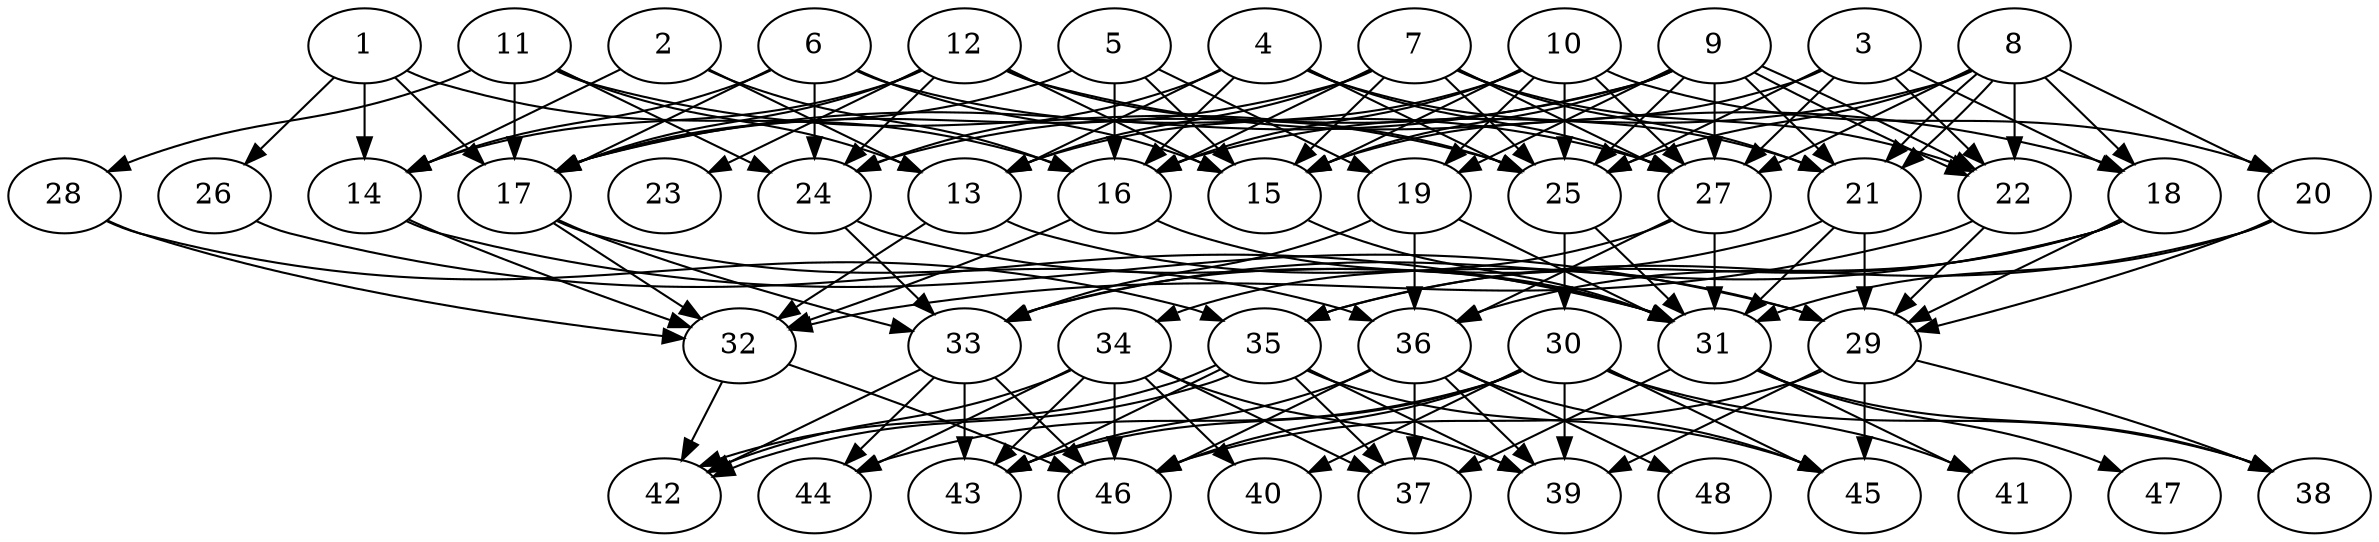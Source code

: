 // DAG (tier=3-complex, mode=data, n=48, ccr=0.536, fat=0.771, density=0.701, regular=0.394, jump=0.219, mindata=4194304, maxdata=33554432)
// DAG automatically generated by daggen at Sun Aug 24 16:33:35 2025
// /home/ermia/Project/Environments/daggen/bin/daggen --dot --ccr 0.536 --fat 0.771 --regular 0.394 --density 0.701 --jump 0.219 --mindata 4194304 --maxdata 33554432 -n 48 
digraph G {
  1 [size="2604413005727315001344", alpha="0.06", expect_size="1302206502863657500672"]
  1 -> 14 [size ="1514362653114368"]
  1 -> 16 [size ="1514362653114368"]
  1 -> 17 [size ="1514362653114368"]
  1 -> 26 [size ="1514362653114368"]
  2 [size="877052718668180480", alpha="0.06", expect_size="438526359334090240"]
  2 -> 13 [size ="396146845417472"]
  2 -> 14 [size ="396146845417472"]
  2 -> 16 [size ="396146845417472"]
  3 [size="161890266649454400", alpha="0.12", expect_size="80945133324727200"]
  3 -> 15 [size ="7008673805107200"]
  3 -> 18 [size ="7008673805107200"]
  3 -> 22 [size ="7008673805107200"]
  3 -> 25 [size ="7008673805107200"]
  3 -> 27 [size ="7008673805107200"]
  4 [size="2840837924133106176", alpha="0.18", expect_size="1420418962066553088"]
  4 -> 13 [size ="2330262096576512"]
  4 -> 16 [size ="2330262096576512"]
  4 -> 21 [size ="2330262096576512"]
  4 -> 24 [size ="2330262096576512"]
  4 -> 25 [size ="2330262096576512"]
  4 -> 27 [size ="2330262096576512"]
  5 [size="1434761012021051648", alpha="0.13", expect_size="717380506010525824"]
  5 -> 15 [size ="3174084045176832"]
  5 -> 16 [size ="3174084045176832"]
  5 -> 17 [size ="3174084045176832"]
  5 -> 19 [size ="3174084045176832"]
  6 [size="1786815841673489920", alpha="0.18", expect_size="893407920836744960"]
  6 -> 14 [size ="1016498499878912"]
  6 -> 15 [size ="1016498499878912"]
  6 -> 17 [size ="1016498499878912"]
  6 -> 24 [size ="1016498499878912"]
  6 -> 27 [size ="1016498499878912"]
  7 [size="214832485856190400", alpha="0.17", expect_size="107416242928095200"]
  7 -> 13 [size ="4193298742771712"]
  7 -> 15 [size ="4193298742771712"]
  7 -> 16 [size ="4193298742771712"]
  7 -> 17 [size ="4193298742771712"]
  7 -> 21 [size ="4193298742771712"]
  7 -> 22 [size ="4193298742771712"]
  7 -> 25 [size ="4193298742771712"]
  7 -> 27 [size ="4193298742771712"]
  8 [size="372912781452019712", alpha="0.10", expect_size="186456390726009856"]
  8 -> 16 [size ="598825823633408"]
  8 -> 18 [size ="598825823633408"]
  8 -> 20 [size ="598825823633408"]
  8 -> 21 [size ="598825823633408"]
  8 -> 21 [size ="598825823633408"]
  8 -> 22 [size ="598825823633408"]
  8 -> 25 [size ="598825823633408"]
  8 -> 27 [size ="598825823633408"]
  9 [size="21990788196871168000", alpha="0.01", expect_size="10995394098435584000"]
  9 -> 15 [size ="8350570704273408"]
  9 -> 17 [size ="8350570704273408"]
  9 -> 19 [size ="8350570704273408"]
  9 -> 21 [size ="8350570704273408"]
  9 -> 22 [size ="8350570704273408"]
  9 -> 22 [size ="8350570704273408"]
  9 -> 24 [size ="8350570704273408"]
  9 -> 25 [size ="8350570704273408"]
  9 -> 27 [size ="8350570704273408"]
  10 [size="185990072375270112", alpha="0.08", expect_size="92995036187635056"]
  10 -> 13 [size ="3084006937591808"]
  10 -> 15 [size ="3084006937591808"]
  10 -> 16 [size ="3084006937591808"]
  10 -> 19 [size ="3084006937591808"]
  10 -> 20 [size ="3084006937591808"]
  10 -> 25 [size ="3084006937591808"]
  10 -> 27 [size ="3084006937591808"]
  11 [size="26916810257940912", alpha="0.13", expect_size="13458405128970456"]
  11 -> 13 [size ="828157741498368"]
  11 -> 17 [size ="828157741498368"]
  11 -> 24 [size ="828157741498368"]
  11 -> 25 [size ="828157741498368"]
  11 -> 28 [size ="828157741498368"]
  12 [size="2336167182282760192", alpha="0.06", expect_size="1168083591141380096"]
  12 -> 14 [size ="5469676293324800"]
  12 -> 15 [size ="5469676293324800"]
  12 -> 17 [size ="5469676293324800"]
  12 -> 18 [size ="5469676293324800"]
  12 -> 23 [size ="5469676293324800"]
  12 -> 24 [size ="5469676293324800"]
  12 -> 25 [size ="5469676293324800"]
  13 [size="11787358421110134", alpha="0.06", expect_size="5893679210555067"]
  13 -> 29 [size ="219301441175552"]
  13 -> 32 [size ="219301441175552"]
  14 [size="103611984586824944", alpha="0.20", expect_size="51805992293412472"]
  14 -> 29 [size ="1635019567136768"]
  14 -> 32 [size ="1635019567136768"]
  15 [size="5723853066278834176", alpha="0.18", expect_size="2861926533139417088"]
  15 -> 31 [size ="5630638908506112"]
  16 [size="2568525173580864946176", alpha="0.06", expect_size="1284262586790432473088"]
  16 -> 31 [size ="1500418941124608"]
  16 -> 32 [size ="1500418941124608"]
  17 [size="86214127436752336", alpha="0.04", expect_size="43107063718376168"]
  17 -> 32 [size ="4705437454696448"]
  17 -> 33 [size ="4705437454696448"]
  17 -> 36 [size ="4705437454696448"]
  18 [size="1021424684878772608", alpha="0.06", expect_size="510712342439386304"]
  18 -> 29 [size ="470601747660800"]
  18 -> 33 [size ="470601747660800"]
  18 -> 35 [size ="470601747660800"]
  18 -> 36 [size ="470601747660800"]
  19 [size="22780213992320040", alpha="0.18", expect_size="11390106996160020"]
  19 -> 31 [size ="559519222464512"]
  19 -> 33 [size ="559519222464512"]
  19 -> 36 [size ="559519222464512"]
  20 [size="135438361684799840", alpha="0.13", expect_size="67719180842399920"]
  20 -> 29 [size ="3765553596465152"]
  20 -> 31 [size ="3765553596465152"]
  20 -> 35 [size ="3765553596465152"]
  21 [size="883187377849222912", alpha="0.13", expect_size="441593688924611456"]
  21 -> 29 [size ="1454332037824512"]
  21 -> 31 [size ="1454332037824512"]
  21 -> 33 [size ="1454332037824512"]
  22 [size="196751902277598848", alpha="0.17", expect_size="98375951138799424"]
  22 -> 29 [size ="326736961077248"]
  22 -> 32 [size ="326736961077248"]
  23 [size="50577714881754960", alpha="0.13", expect_size="25288857440877480"]
  24 [size="3058869742261107687424", alpha="0.01", expect_size="1529434871130553843712"]
  24 -> 31 [size ="1685766073745408"]
  24 -> 33 [size ="1685766073745408"]
  25 [size="2554148060387266789376", alpha="0.09", expect_size="1277074030193633394688"]
  25 -> 30 [size ="1494814721835008"]
  25 -> 31 [size ="1494814721835008"]
  26 [size="34418145373884570927104", alpha="0.02", expect_size="17209072686942285463552"]
  26 -> 31 [size ="8464766125211648"]
  27 [size="109639005019860384", alpha="0.00", expect_size="54819502509930192"]
  27 -> 31 [size ="2249601327300608"]
  27 -> 34 [size ="2249601327300608"]
  27 -> 36 [size ="2249601327300608"]
  28 [size="16510819069697500", alpha="0.11", expect_size="8255409534848750"]
  28 -> 32 [size ="942543994880000"]
  28 -> 35 [size ="942543994880000"]
  29 [size="43436984793979712", alpha="0.07", expect_size="21718492396989856"]
  29 -> 38 [size ="1097079736762368"]
  29 -> 39 [size ="1097079736762368"]
  29 -> 45 [size ="1097079736762368"]
  29 -> 46 [size ="1097079736762368"]
  30 [size="12018811942808012800", alpha="0.20", expect_size="6009405971404006400"]
  30 -> 38 [size ="4435258678181888"]
  30 -> 39 [size ="4435258678181888"]
  30 -> 40 [size ="4435258678181888"]
  30 -> 41 [size ="4435258678181888"]
  30 -> 43 [size ="4435258678181888"]
  30 -> 44 [size ="4435258678181888"]
  30 -> 45 [size ="4435258678181888"]
  30 -> 46 [size ="4435258678181888"]
  31 [size="4022467830408200704", alpha="0.13", expect_size="2011233915204100352"]
  31 -> 37 [size ="1434518481272832"]
  31 -> 38 [size ="1434518481272832"]
  31 -> 41 [size ="1434518481272832"]
  31 -> 47 [size ="1434518481272832"]
  32 [size="459858432217730944", alpha="0.08", expect_size="229929216108865472"]
  32 -> 42 [size ="264666362150912"]
  32 -> 46 [size ="264666362150912"]
  33 [size="379745391331241984", alpha="0.15", expect_size="189872695665620992"]
  33 -> 42 [size ="6242330977763328"]
  33 -> 43 [size ="6242330977763328"]
  33 -> 44 [size ="6242330977763328"]
  33 -> 46 [size ="6242330977763328"]
  34 [size="11942778221163726848", alpha="0.04", expect_size="5971389110581863424"]
  34 -> 37 [size ="5970303880527872"]
  34 -> 39 [size ="5970303880527872"]
  34 -> 40 [size ="5970303880527872"]
  34 -> 42 [size ="5970303880527872"]
  34 -> 43 [size ="5970303880527872"]
  34 -> 44 [size ="5970303880527872"]
  34 -> 46 [size ="5970303880527872"]
  35 [size="3782826808350624256", alpha="0.11", expect_size="1891413404175312128"]
  35 -> 37 [size ="1399196536012800"]
  35 -> 39 [size ="1399196536012800"]
  35 -> 42 [size ="1399196536012800"]
  35 -> 42 [size ="1399196536012800"]
  35 -> 43 [size ="1399196536012800"]
  35 -> 45 [size ="1399196536012800"]
  36 [size="174486459817742303232", alpha="0.06", expect_size="87243229908871151616"]
  36 -> 37 [size ="249803090952192"]
  36 -> 39 [size ="249803090952192"]
  36 -> 43 [size ="249803090952192"]
  36 -> 45 [size ="249803090952192"]
  36 -> 46 [size ="249803090952192"]
  36 -> 48 [size ="249803090952192"]
  37 [size="2871831316133478400", alpha="0.02", expect_size="1435915658066739200"]
  38 [size="494796552756449509376", alpha="0.09", expect_size="247398276378224754688"]
  39 [size="16002276445067616976896", alpha="0.15", expect_size="8001138222533808488448"]
  40 [size="2932090196343597568", alpha="0.02", expect_size="1466045098171798784"]
  41 [size="16662009738214987776", alpha="0.11", expect_size="8331004869107493888"]
  42 [size="8107072568437787066368", alpha="0.17", expect_size="4053536284218893533184"]
  43 [size="10813330949303959552000", alpha="0.13", expect_size="5406665474651979776000"]
  44 [size="27708716909182188519424", alpha="0.07", expect_size="13854358454591094259712"]
  45 [size="223568720856492736", alpha="0.17", expect_size="111784360428246368"]
  46 [size="79716740590495472", alpha="0.02", expect_size="39858370295247736"]
  47 [size="40007552012447920", alpha="0.11", expect_size="20003776006223960"]
  48 [size="1185652364876808454144", alpha="0.19", expect_size="592826182438404227072"]
}